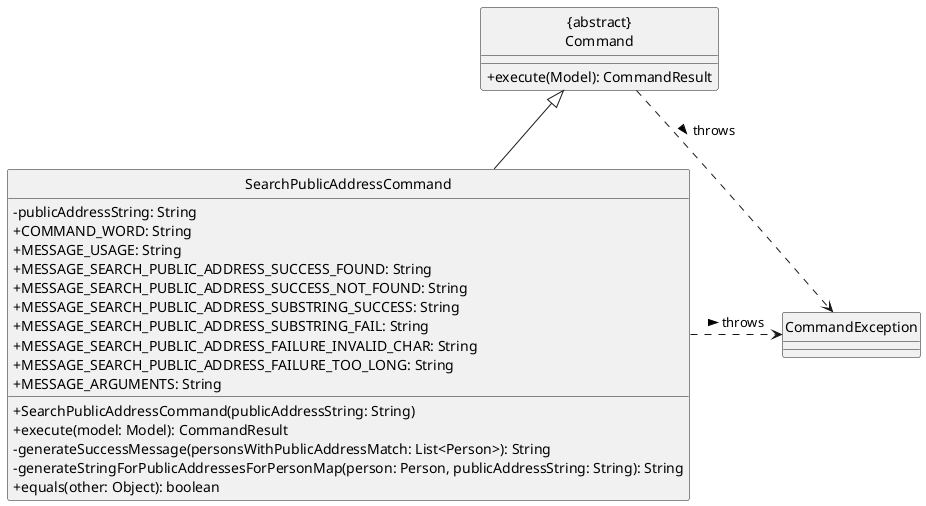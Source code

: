 @startuml
hide circle
skinparam classAttributeIconSize 0

Class "{abstract}\nCommand" as Command {
  +execute(Model): CommandResult
}
Class SearchPublicAddressCommand {
 - publicAddressString: String
    + COMMAND_WORD: String
    + MESSAGE_USAGE: String
    + MESSAGE_SEARCH_PUBLIC_ADDRESS_SUCCESS_FOUND: String
    + MESSAGE_SEARCH_PUBLIC_ADDRESS_SUCCESS_NOT_FOUND: String
    + MESSAGE_SEARCH_PUBLIC_ADDRESS_SUBSTRING_SUCCESS: String
    + MESSAGE_SEARCH_PUBLIC_ADDRESS_SUBSTRING_FAIL: String
    + MESSAGE_SEARCH_PUBLIC_ADDRESS_FAILURE_INVALID_CHAR: String
    + MESSAGE_SEARCH_PUBLIC_ADDRESS_FAILURE_TOO_LONG: String
    + MESSAGE_ARGUMENTS: String
    + SearchPublicAddressCommand(publicAddressString: String)
    + execute(model: Model): CommandResult
    - generateSuccessMessage(personsWithPublicAddressMatch: List<Person>): String
    - generateStringForPublicAddressesForPersonMap(person: Person, publicAddressString: String): String
    + equals(other: Object): boolean
}
Class CommandException

SearchPublicAddressCommand -up-|> Command
Command ..> CommandException: throws >
SearchPublicAddressCommand .right.> CommandException: throws >
@enduml
